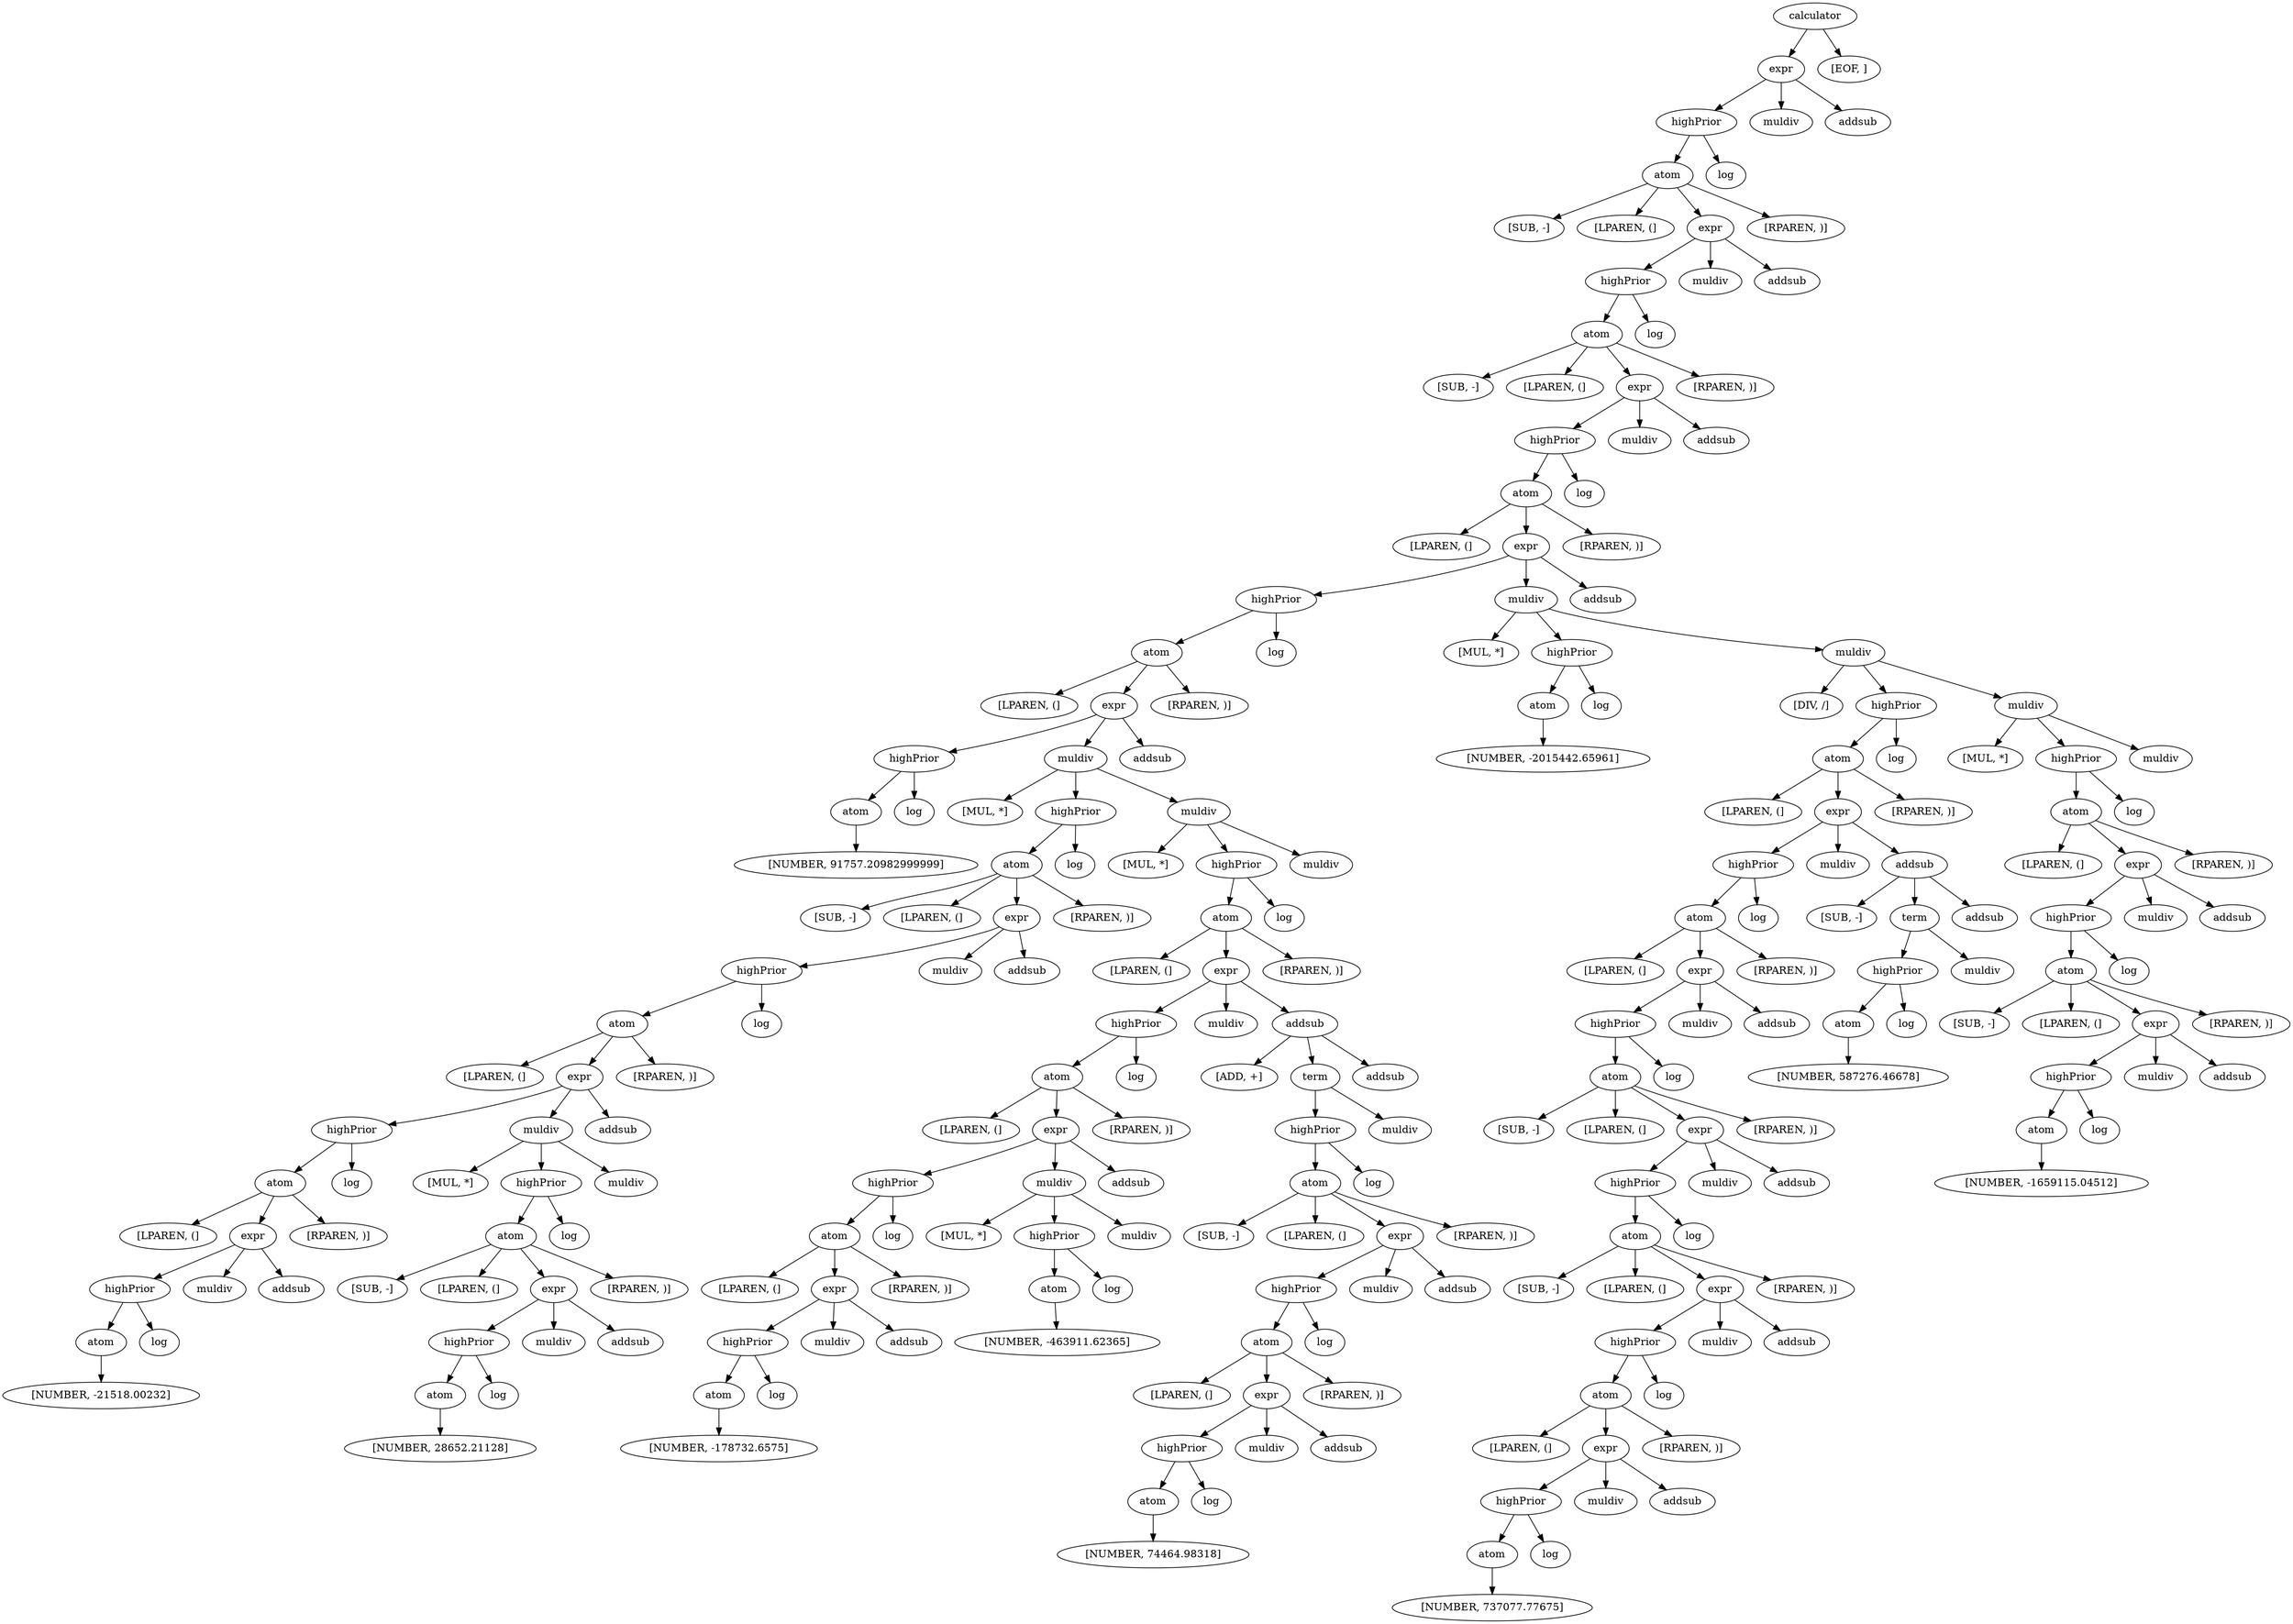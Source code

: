 digraph G {
0 [label = "calculator"]
1 [label = "expr"]
0 -> 1
2 [label = "highPrior"]
1 -> 2
3 [label = "atom"]
2 -> 3
4 [label = "[SUB, -]"]
3 -> 4
5 [label = "[LPAREN, (]"]
3 -> 5
6 [label = "expr"]
3 -> 6
7 [label = "highPrior"]
6 -> 7
8 [label = "atom"]
7 -> 8
9 [label = "[SUB, -]"]
8 -> 9
10 [label = "[LPAREN, (]"]
8 -> 10
11 [label = "expr"]
8 -> 11
12 [label = "highPrior"]
11 -> 12
13 [label = "atom"]
12 -> 13
14 [label = "[LPAREN, (]"]
13 -> 14
15 [label = "expr"]
13 -> 15
16 [label = "highPrior"]
15 -> 16
17 [label = "atom"]
16 -> 17
18 [label = "[LPAREN, (]"]
17 -> 18
19 [label = "expr"]
17 -> 19
20 [label = "highPrior"]
19 -> 20
21 [label = "atom"]
20 -> 21
22 [label = "[NUMBER, 91757.20982999999]"]
21 -> 22
23 [label = "log"]
20 -> 23
24 [label = "muldiv"]
19 -> 24
25 [label = "[MUL, *]"]
24 -> 25
26 [label = "highPrior"]
24 -> 26
27 [label = "atom"]
26 -> 27
28 [label = "[SUB, -]"]
27 -> 28
29 [label = "[LPAREN, (]"]
27 -> 29
30 [label = "expr"]
27 -> 30
31 [label = "highPrior"]
30 -> 31
32 [label = "atom"]
31 -> 32
33 [label = "[LPAREN, (]"]
32 -> 33
34 [label = "expr"]
32 -> 34
35 [label = "highPrior"]
34 -> 35
36 [label = "atom"]
35 -> 36
37 [label = "[LPAREN, (]"]
36 -> 37
38 [label = "expr"]
36 -> 38
39 [label = "highPrior"]
38 -> 39
40 [label = "atom"]
39 -> 40
41 [label = "[NUMBER, -21518.00232]"]
40 -> 41
42 [label = "log"]
39 -> 42
43 [label = "muldiv"]
38 -> 43
44 [label = "addsub"]
38 -> 44
45 [label = "[RPAREN, )]"]
36 -> 45
46 [label = "log"]
35 -> 46
47 [label = "muldiv"]
34 -> 47
48 [label = "[MUL, *]"]
47 -> 48
49 [label = "highPrior"]
47 -> 49
50 [label = "atom"]
49 -> 50
51 [label = "[SUB, -]"]
50 -> 51
52 [label = "[LPAREN, (]"]
50 -> 52
53 [label = "expr"]
50 -> 53
54 [label = "highPrior"]
53 -> 54
55 [label = "atom"]
54 -> 55
56 [label = "[NUMBER, 28652.21128]"]
55 -> 56
57 [label = "log"]
54 -> 57
58 [label = "muldiv"]
53 -> 58
59 [label = "addsub"]
53 -> 59
60 [label = "[RPAREN, )]"]
50 -> 60
61 [label = "log"]
49 -> 61
62 [label = "muldiv"]
47 -> 62
63 [label = "addsub"]
34 -> 63
64 [label = "[RPAREN, )]"]
32 -> 64
65 [label = "log"]
31 -> 65
66 [label = "muldiv"]
30 -> 66
67 [label = "addsub"]
30 -> 67
68 [label = "[RPAREN, )]"]
27 -> 68
69 [label = "log"]
26 -> 69
70 [label = "muldiv"]
24 -> 70
71 [label = "[MUL, *]"]
70 -> 71
72 [label = "highPrior"]
70 -> 72
73 [label = "atom"]
72 -> 73
74 [label = "[LPAREN, (]"]
73 -> 74
75 [label = "expr"]
73 -> 75
76 [label = "highPrior"]
75 -> 76
77 [label = "atom"]
76 -> 77
78 [label = "[LPAREN, (]"]
77 -> 78
79 [label = "expr"]
77 -> 79
80 [label = "highPrior"]
79 -> 80
81 [label = "atom"]
80 -> 81
82 [label = "[LPAREN, (]"]
81 -> 82
83 [label = "expr"]
81 -> 83
84 [label = "highPrior"]
83 -> 84
85 [label = "atom"]
84 -> 85
86 [label = "[NUMBER, -178732.6575]"]
85 -> 86
87 [label = "log"]
84 -> 87
88 [label = "muldiv"]
83 -> 88
89 [label = "addsub"]
83 -> 89
90 [label = "[RPAREN, )]"]
81 -> 90
91 [label = "log"]
80 -> 91
92 [label = "muldiv"]
79 -> 92
93 [label = "[MUL, *]"]
92 -> 93
94 [label = "highPrior"]
92 -> 94
95 [label = "atom"]
94 -> 95
96 [label = "[NUMBER, -463911.62365]"]
95 -> 96
97 [label = "log"]
94 -> 97
98 [label = "muldiv"]
92 -> 98
99 [label = "addsub"]
79 -> 99
100 [label = "[RPAREN, )]"]
77 -> 100
101 [label = "log"]
76 -> 101
102 [label = "muldiv"]
75 -> 102
103 [label = "addsub"]
75 -> 103
104 [label = "[ADD, +]"]
103 -> 104
105 [label = "term"]
103 -> 105
106 [label = "highPrior"]
105 -> 106
107 [label = "atom"]
106 -> 107
108 [label = "[SUB, -]"]
107 -> 108
109 [label = "[LPAREN, (]"]
107 -> 109
110 [label = "expr"]
107 -> 110
111 [label = "highPrior"]
110 -> 111
112 [label = "atom"]
111 -> 112
113 [label = "[LPAREN, (]"]
112 -> 113
114 [label = "expr"]
112 -> 114
115 [label = "highPrior"]
114 -> 115
116 [label = "atom"]
115 -> 116
117 [label = "[NUMBER, 74464.98318]"]
116 -> 117
118 [label = "log"]
115 -> 118
119 [label = "muldiv"]
114 -> 119
120 [label = "addsub"]
114 -> 120
121 [label = "[RPAREN, )]"]
112 -> 121
122 [label = "log"]
111 -> 122
123 [label = "muldiv"]
110 -> 123
124 [label = "addsub"]
110 -> 124
125 [label = "[RPAREN, )]"]
107 -> 125
126 [label = "log"]
106 -> 126
127 [label = "muldiv"]
105 -> 127
128 [label = "addsub"]
103 -> 128
129 [label = "[RPAREN, )]"]
73 -> 129
130 [label = "log"]
72 -> 130
131 [label = "muldiv"]
70 -> 131
132 [label = "addsub"]
19 -> 132
133 [label = "[RPAREN, )]"]
17 -> 133
134 [label = "log"]
16 -> 134
135 [label = "muldiv"]
15 -> 135
136 [label = "[MUL, *]"]
135 -> 136
137 [label = "highPrior"]
135 -> 137
138 [label = "atom"]
137 -> 138
139 [label = "[NUMBER, -2015442.65961]"]
138 -> 139
140 [label = "log"]
137 -> 140
141 [label = "muldiv"]
135 -> 141
142 [label = "[DIV, /]"]
141 -> 142
143 [label = "highPrior"]
141 -> 143
144 [label = "atom"]
143 -> 144
145 [label = "[LPAREN, (]"]
144 -> 145
146 [label = "expr"]
144 -> 146
147 [label = "highPrior"]
146 -> 147
148 [label = "atom"]
147 -> 148
149 [label = "[LPAREN, (]"]
148 -> 149
150 [label = "expr"]
148 -> 150
151 [label = "highPrior"]
150 -> 151
152 [label = "atom"]
151 -> 152
153 [label = "[SUB, -]"]
152 -> 153
154 [label = "[LPAREN, (]"]
152 -> 154
155 [label = "expr"]
152 -> 155
156 [label = "highPrior"]
155 -> 156
157 [label = "atom"]
156 -> 157
158 [label = "[SUB, -]"]
157 -> 158
159 [label = "[LPAREN, (]"]
157 -> 159
160 [label = "expr"]
157 -> 160
161 [label = "highPrior"]
160 -> 161
162 [label = "atom"]
161 -> 162
163 [label = "[LPAREN, (]"]
162 -> 163
164 [label = "expr"]
162 -> 164
165 [label = "highPrior"]
164 -> 165
166 [label = "atom"]
165 -> 166
167 [label = "[NUMBER, 737077.77675]"]
166 -> 167
168 [label = "log"]
165 -> 168
169 [label = "muldiv"]
164 -> 169
170 [label = "addsub"]
164 -> 170
171 [label = "[RPAREN, )]"]
162 -> 171
172 [label = "log"]
161 -> 172
173 [label = "muldiv"]
160 -> 173
174 [label = "addsub"]
160 -> 174
175 [label = "[RPAREN, )]"]
157 -> 175
176 [label = "log"]
156 -> 176
177 [label = "muldiv"]
155 -> 177
178 [label = "addsub"]
155 -> 178
179 [label = "[RPAREN, )]"]
152 -> 179
180 [label = "log"]
151 -> 180
181 [label = "muldiv"]
150 -> 181
182 [label = "addsub"]
150 -> 182
183 [label = "[RPAREN, )]"]
148 -> 183
184 [label = "log"]
147 -> 184
185 [label = "muldiv"]
146 -> 185
186 [label = "addsub"]
146 -> 186
187 [label = "[SUB, -]"]
186 -> 187
188 [label = "term"]
186 -> 188
189 [label = "highPrior"]
188 -> 189
190 [label = "atom"]
189 -> 190
191 [label = "[NUMBER, 587276.46678]"]
190 -> 191
192 [label = "log"]
189 -> 192
193 [label = "muldiv"]
188 -> 193
194 [label = "addsub"]
186 -> 194
195 [label = "[RPAREN, )]"]
144 -> 195
196 [label = "log"]
143 -> 196
197 [label = "muldiv"]
141 -> 197
198 [label = "[MUL, *]"]
197 -> 198
199 [label = "highPrior"]
197 -> 199
200 [label = "atom"]
199 -> 200
201 [label = "[LPAREN, (]"]
200 -> 201
202 [label = "expr"]
200 -> 202
203 [label = "highPrior"]
202 -> 203
204 [label = "atom"]
203 -> 204
205 [label = "[SUB, -]"]
204 -> 205
206 [label = "[LPAREN, (]"]
204 -> 206
207 [label = "expr"]
204 -> 207
208 [label = "highPrior"]
207 -> 208
209 [label = "atom"]
208 -> 209
210 [label = "[NUMBER, -1659115.04512]"]
209 -> 210
211 [label = "log"]
208 -> 211
212 [label = "muldiv"]
207 -> 212
213 [label = "addsub"]
207 -> 213
214 [label = "[RPAREN, )]"]
204 -> 214
215 [label = "log"]
203 -> 215
216 [label = "muldiv"]
202 -> 216
217 [label = "addsub"]
202 -> 217
218 [label = "[RPAREN, )]"]
200 -> 218
219 [label = "log"]
199 -> 219
220 [label = "muldiv"]
197 -> 220
221 [label = "addsub"]
15 -> 221
222 [label = "[RPAREN, )]"]
13 -> 222
223 [label = "log"]
12 -> 223
224 [label = "muldiv"]
11 -> 224
225 [label = "addsub"]
11 -> 225
226 [label = "[RPAREN, )]"]
8 -> 226
227 [label = "log"]
7 -> 227
228 [label = "muldiv"]
6 -> 228
229 [label = "addsub"]
6 -> 229
230 [label = "[RPAREN, )]"]
3 -> 230
231 [label = "log"]
2 -> 231
232 [label = "muldiv"]
1 -> 232
233 [label = "addsub"]
1 -> 233
234 [label = "[EOF, ]"]
0 -> 234
}
